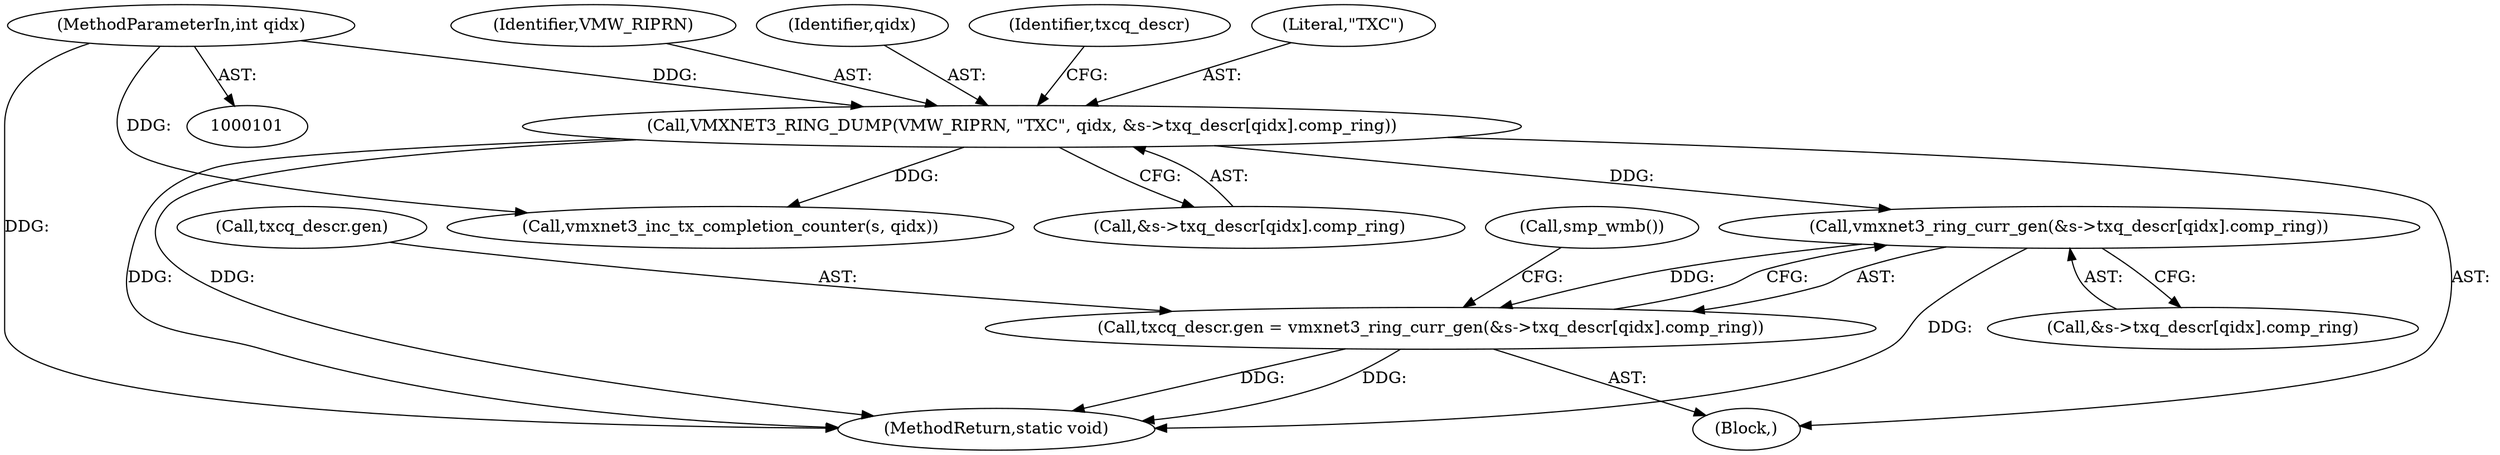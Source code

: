 digraph "0_qemu_fdda170e50b8af062cf5741e12c4fb5e57a2eacf@array" {
"1000139" [label="(Call,vmxnet3_ring_curr_gen(&s->txq_descr[qidx].comp_ring))"];
"1000112" [label="(Call,VMXNET3_RING_DUMP(VMW_RIPRN, \"TXC\", qidx, &s->txq_descr[qidx].comp_ring))"];
"1000103" [label="(MethodParameterIn,int qidx)"];
"1000135" [label="(Call,txcq_descr.gen = vmxnet3_ring_curr_gen(&s->txq_descr[qidx].comp_ring))"];
"1000103" [label="(MethodParameterIn,int qidx)"];
"1000139" [label="(Call,vmxnet3_ring_curr_gen(&s->txq_descr[qidx].comp_ring))"];
"1000149" [label="(Call,vmxnet3_inc_tx_completion_counter(s, qidx))"];
"1000140" [label="(Call,&s->txq_descr[qidx].comp_ring)"];
"1000115" [label="(Identifier,qidx)"];
"1000126" [label="(Identifier,txcq_descr)"];
"1000148" [label="(Call,smp_wmb())"];
"1000135" [label="(Call,txcq_descr.gen = vmxnet3_ring_curr_gen(&s->txq_descr[qidx].comp_ring))"];
"1000112" [label="(Call,VMXNET3_RING_DUMP(VMW_RIPRN, \"TXC\", qidx, &s->txq_descr[qidx].comp_ring))"];
"1000136" [label="(Call,txcq_descr.gen)"];
"1000114" [label="(Literal,\"TXC\")"];
"1000116" [label="(Call,&s->txq_descr[qidx].comp_ring)"];
"1000105" [label="(Block,)"];
"1000113" [label="(Identifier,VMW_RIPRN)"];
"1000161" [label="(MethodReturn,static void)"];
"1000139" -> "1000135"  [label="AST: "];
"1000139" -> "1000140"  [label="CFG: "];
"1000140" -> "1000139"  [label="AST: "];
"1000135" -> "1000139"  [label="CFG: "];
"1000139" -> "1000161"  [label="DDG: "];
"1000139" -> "1000135"  [label="DDG: "];
"1000112" -> "1000139"  [label="DDG: "];
"1000112" -> "1000105"  [label="AST: "];
"1000112" -> "1000116"  [label="CFG: "];
"1000113" -> "1000112"  [label="AST: "];
"1000114" -> "1000112"  [label="AST: "];
"1000115" -> "1000112"  [label="AST: "];
"1000116" -> "1000112"  [label="AST: "];
"1000126" -> "1000112"  [label="CFG: "];
"1000112" -> "1000161"  [label="DDG: "];
"1000112" -> "1000161"  [label="DDG: "];
"1000103" -> "1000112"  [label="DDG: "];
"1000112" -> "1000149"  [label="DDG: "];
"1000103" -> "1000101"  [label="AST: "];
"1000103" -> "1000161"  [label="DDG: "];
"1000103" -> "1000149"  [label="DDG: "];
"1000135" -> "1000105"  [label="AST: "];
"1000136" -> "1000135"  [label="AST: "];
"1000148" -> "1000135"  [label="CFG: "];
"1000135" -> "1000161"  [label="DDG: "];
"1000135" -> "1000161"  [label="DDG: "];
}
